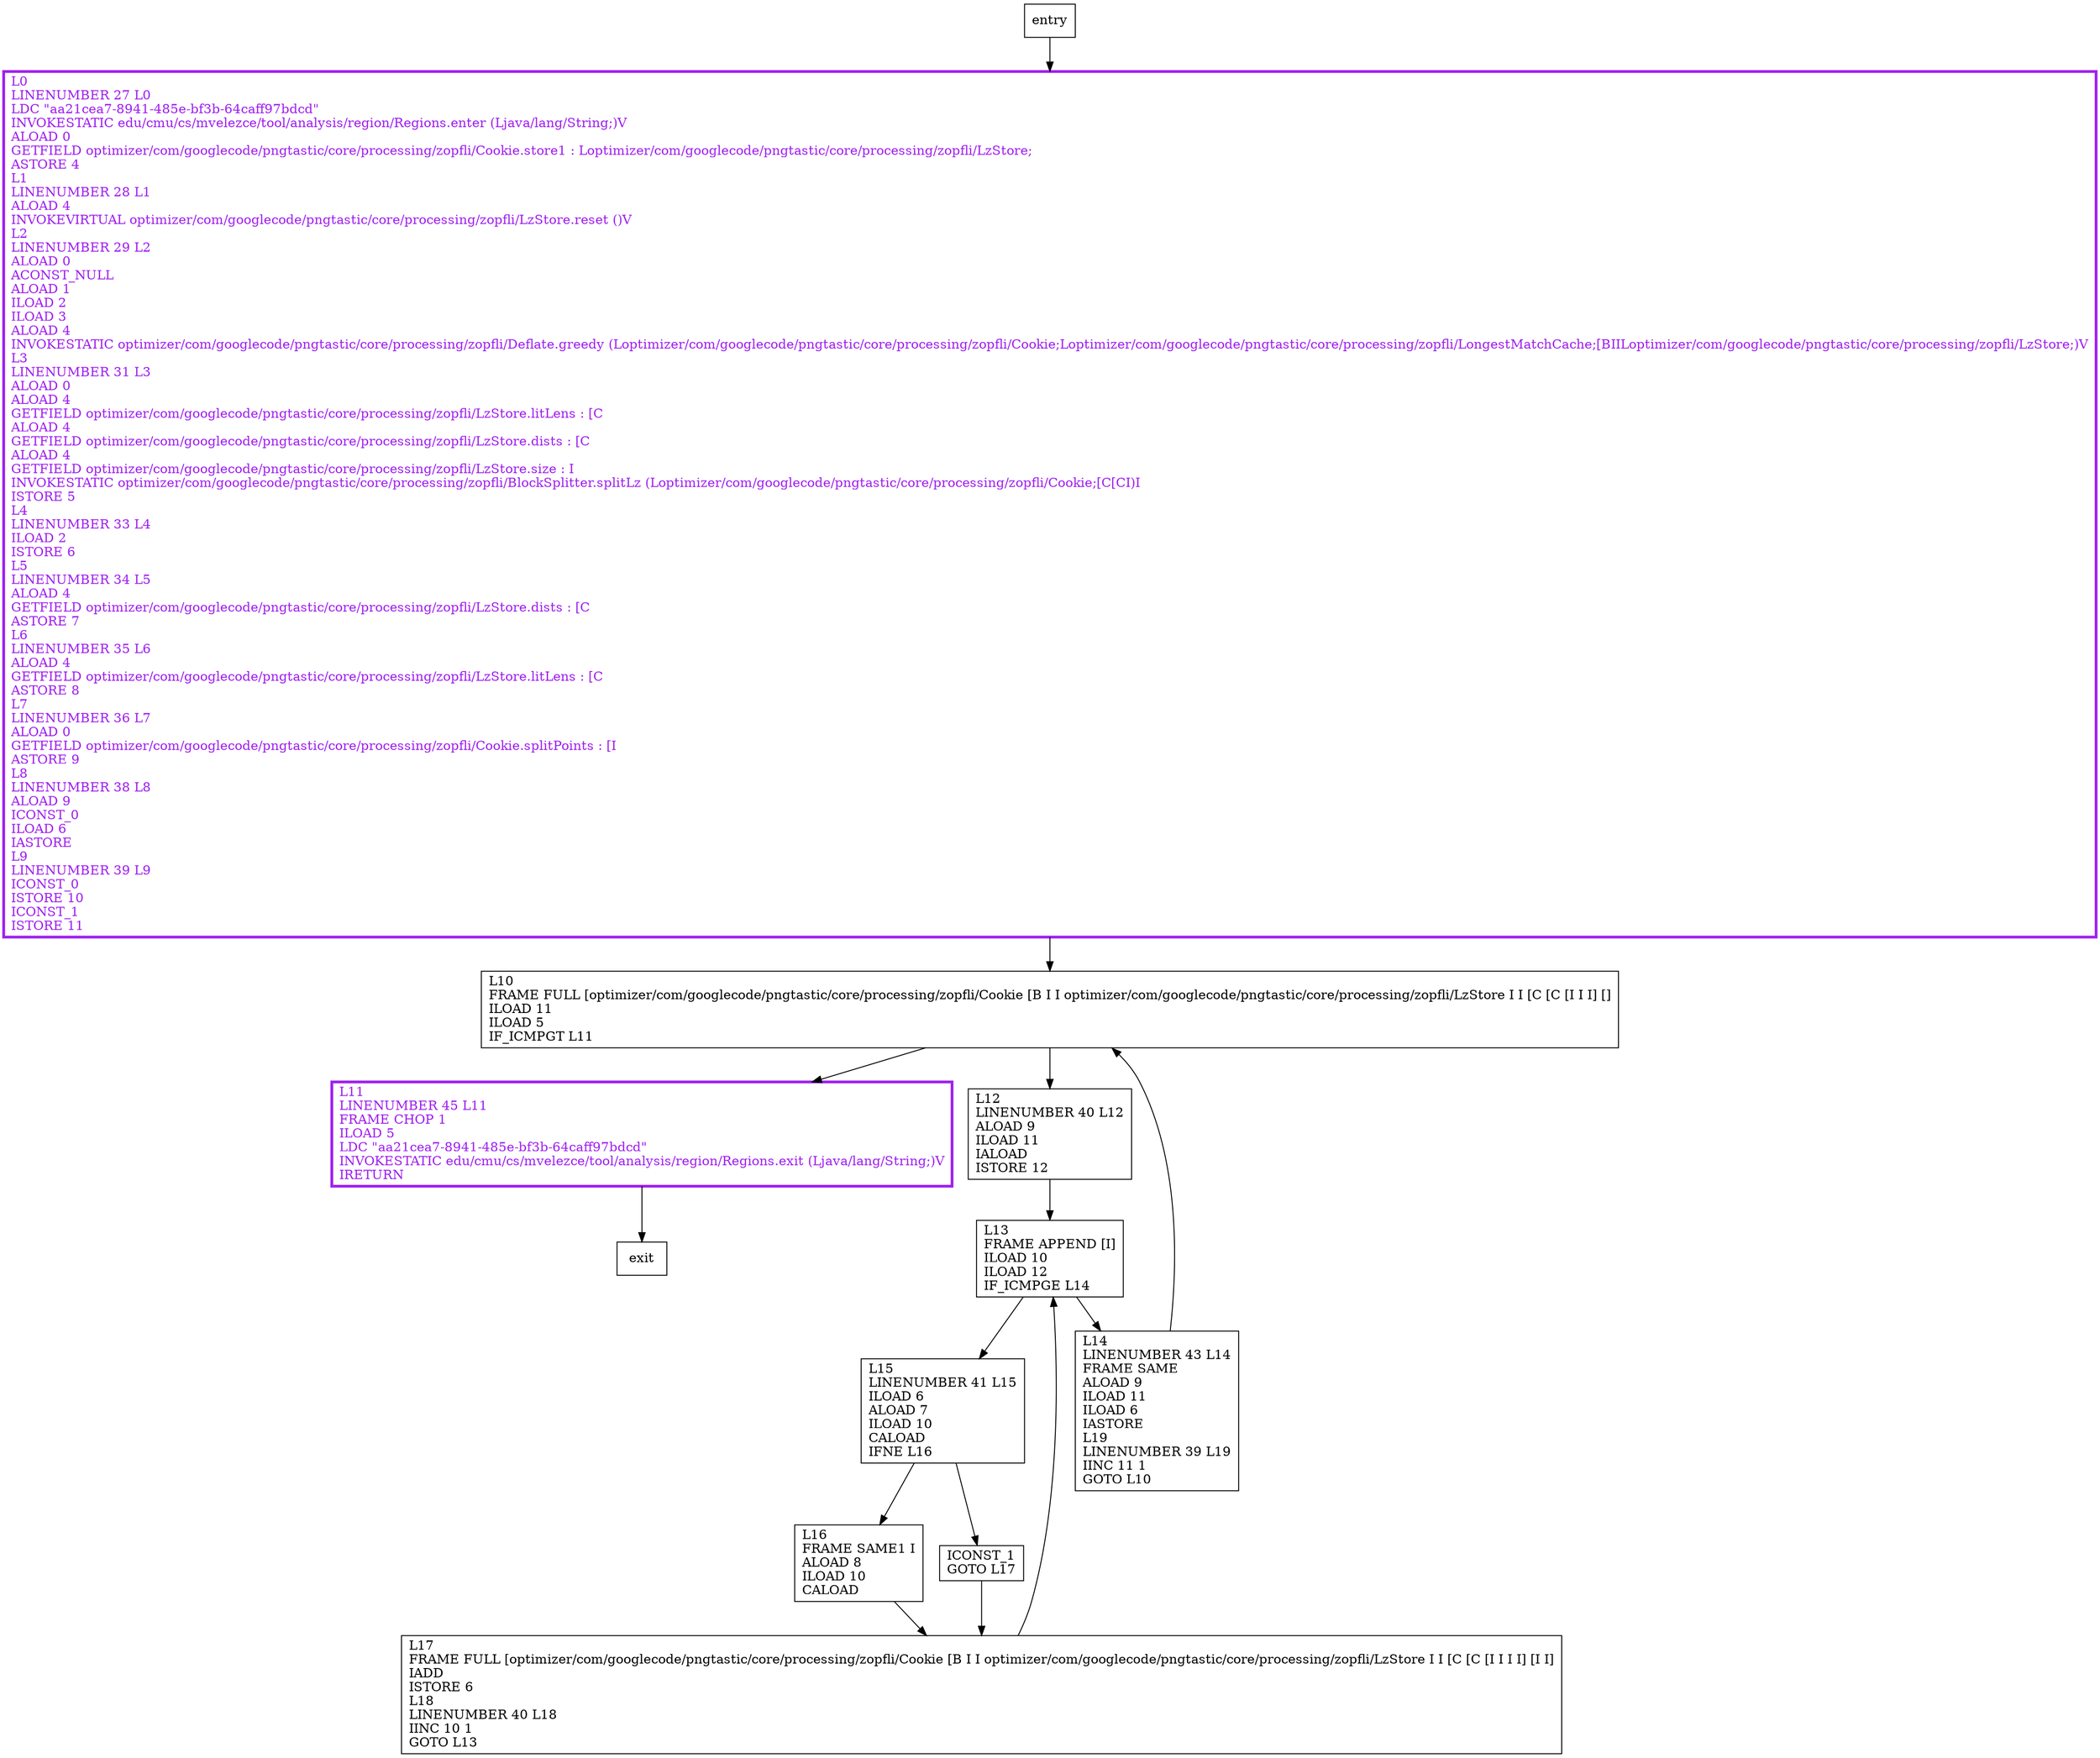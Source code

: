 digraph split {
node [shape=record];
1177101170 [label="L0\lLINENUMBER 27 L0\lLDC \"aa21cea7-8941-485e-bf3b-64caff97bdcd\"\lINVOKESTATIC edu/cmu/cs/mvelezce/tool/analysis/region/Regions.enter (Ljava/lang/String;)V\lALOAD 0\lGETFIELD optimizer/com/googlecode/pngtastic/core/processing/zopfli/Cookie.store1 : Loptimizer/com/googlecode/pngtastic/core/processing/zopfli/LzStore;\lASTORE 4\lL1\lLINENUMBER 28 L1\lALOAD 4\lINVOKEVIRTUAL optimizer/com/googlecode/pngtastic/core/processing/zopfli/LzStore.reset ()V\lL2\lLINENUMBER 29 L2\lALOAD 0\lACONST_NULL\lALOAD 1\lILOAD 2\lILOAD 3\lALOAD 4\lINVOKESTATIC optimizer/com/googlecode/pngtastic/core/processing/zopfli/Deflate.greedy (Loptimizer/com/googlecode/pngtastic/core/processing/zopfli/Cookie;Loptimizer/com/googlecode/pngtastic/core/processing/zopfli/LongestMatchCache;[BIILoptimizer/com/googlecode/pngtastic/core/processing/zopfli/LzStore;)V\lL3\lLINENUMBER 31 L3\lALOAD 0\lALOAD 4\lGETFIELD optimizer/com/googlecode/pngtastic/core/processing/zopfli/LzStore.litLens : [C\lALOAD 4\lGETFIELD optimizer/com/googlecode/pngtastic/core/processing/zopfli/LzStore.dists : [C\lALOAD 4\lGETFIELD optimizer/com/googlecode/pngtastic/core/processing/zopfli/LzStore.size : I\lINVOKESTATIC optimizer/com/googlecode/pngtastic/core/processing/zopfli/BlockSplitter.splitLz (Loptimizer/com/googlecode/pngtastic/core/processing/zopfli/Cookie;[C[CI)I\lISTORE 5\lL4\lLINENUMBER 33 L4\lILOAD 2\lISTORE 6\lL5\lLINENUMBER 34 L5\lALOAD 4\lGETFIELD optimizer/com/googlecode/pngtastic/core/processing/zopfli/LzStore.dists : [C\lASTORE 7\lL6\lLINENUMBER 35 L6\lALOAD 4\lGETFIELD optimizer/com/googlecode/pngtastic/core/processing/zopfli/LzStore.litLens : [C\lASTORE 8\lL7\lLINENUMBER 36 L7\lALOAD 0\lGETFIELD optimizer/com/googlecode/pngtastic/core/processing/zopfli/Cookie.splitPoints : [I\lASTORE 9\lL8\lLINENUMBER 38 L8\lALOAD 9\lICONST_0\lILOAD 6\lIASTORE\lL9\lLINENUMBER 39 L9\lICONST_0\lISTORE 10\lICONST_1\lISTORE 11\l"];
309060377 [label="L11\lLINENUMBER 45 L11\lFRAME CHOP 1\lILOAD 5\lLDC \"aa21cea7-8941-485e-bf3b-64caff97bdcd\"\lINVOKESTATIC edu/cmu/cs/mvelezce/tool/analysis/region/Regions.exit (Ljava/lang/String;)V\lIRETURN\l"];
153448497 [label="L10\lFRAME FULL [optimizer/com/googlecode/pngtastic/core/processing/zopfli/Cookie [B I I optimizer/com/googlecode/pngtastic/core/processing/zopfli/LzStore I I [C [C [I I I] []\lILOAD 11\lILOAD 5\lIF_ICMPGT L11\l"];
823758059 [label="L13\lFRAME APPEND [I]\lILOAD 10\lILOAD 12\lIF_ICMPGE L14\l"];
1393198164 [label="L15\lLINENUMBER 41 L15\lILOAD 6\lALOAD 7\lILOAD 10\lCALOAD\lIFNE L16\l"];
506775047 [label="L16\lFRAME SAME1 I\lALOAD 8\lILOAD 10\lCALOAD\l"];
1377160602 [label="ICONST_1\lGOTO L17\l"];
1547116051 [label="L14\lLINENUMBER 43 L14\lFRAME SAME\lALOAD 9\lILOAD 11\lILOAD 6\lIASTORE\lL19\lLINENUMBER 39 L19\lIINC 11 1\lGOTO L10\l"];
1816397102 [label="L12\lLINENUMBER 40 L12\lALOAD 9\lILOAD 11\lIALOAD\lISTORE 12\l"];
917935693 [label="L17\lFRAME FULL [optimizer/com/googlecode/pngtastic/core/processing/zopfli/Cookie [B I I optimizer/com/googlecode/pngtastic/core/processing/zopfli/LzStore I I [C [C [I I I I] [I I]\lIADD\lISTORE 6\lL18\lLINENUMBER 40 L18\lIINC 10 1\lGOTO L13\l"];
entry;
exit;
1177101170 -> 153448497;
153448497 -> 309060377;
153448497 -> 1816397102;
823758059 -> 1393198164;
823758059 -> 1547116051;
1547116051 -> 153448497;
917935693 -> 823758059;
309060377 -> exit;
entry -> 1177101170;
1393198164 -> 506775047;
1393198164 -> 1377160602;
506775047 -> 917935693;
1377160602 -> 917935693;
1816397102 -> 823758059;
1177101170[fontcolor="purple", penwidth=3, color="purple"];
309060377[fontcolor="purple", penwidth=3, color="purple"];
}
